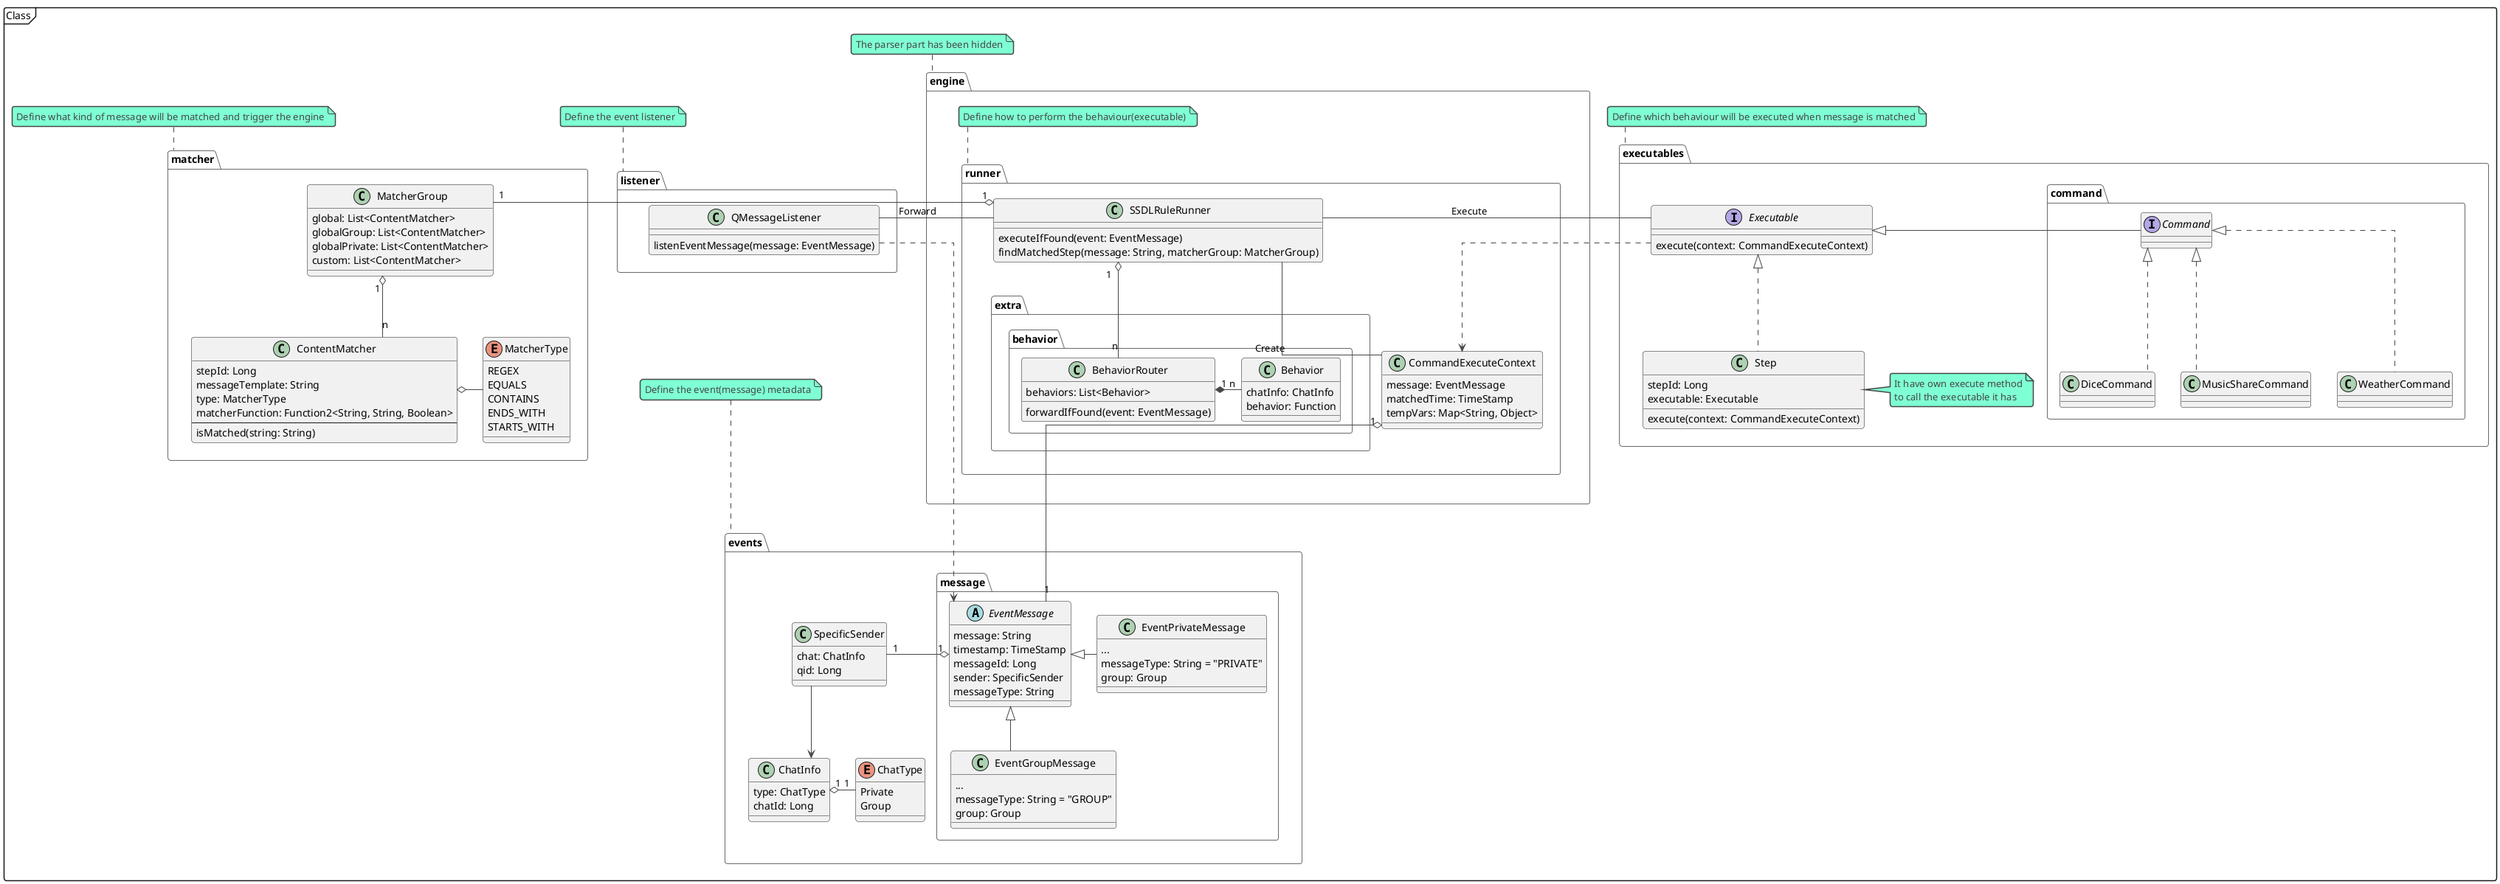 @startuml
!theme vibrant
'skinparam style strictuml
skinparam linetype ortho
mainframe Class

package matcher {
    class MatcherGroup {
        global: List<ContentMatcher>
        globalGroup: List<ContentMatcher>
        globalPrivate: List<ContentMatcher>
        custom: List<ContentMatcher>
    }

    class ContentMatcher {
        stepId: Long
        messageTemplate: String
        type: MatcherType
        matcherFunction: Function2<String, String, Boolean>
        ---
        isMatched(string: String)
    }

    MatcherGroup "1" o-- "n" ContentMatcher

    enum MatcherType {
        REGEX
        EQUALS
        CONTAINS
        ENDS_WITH
        STARTS_WITH
    }

    ContentMatcher o- MatcherType
}

note top of matcher : Define what kind of message will be matched and trigger the engine

package executables {
    interface Executable {
        execute(context: CommandExecuteContext)
    }

    class Step {
        stepId: Long
        executable: Executable
        execute(context: CommandExecuteContext)
    }
    note right of Step : It have own execute method\nto call the executable it has
    Executable <|.. Step

    package command {
        interface Command
        Executable <|- Command

        class DiceCommand
        Command <|.. DiceCommand

        class MusicShareCommand
        Command <|.. MusicShareCommand

        class WeatherCommand
        Command <|.. WeatherCommand
    }
}
note top of executables : Define which behaviour will be executed when message is matched

package engine {
'    package parser {
'        interface Parser {
'            parse(message: String)
'        }
'
'        class SSDLParser
'        Parser <|.. SSDLParser
'
'        class STDLParser
'        Parser <|.. STDLParser
'
'        SSDLParser "1" -- "1" MatcherGroup : Generated
'        SSDLParser "1" -- "n" Step : Generated
'        SSDLParser "1" -- "n" Command : Generated
'    }
'    note top of parser : Define how to parse the behaviour script

    package runner {
        class CommandExecuteContext {
            message: EventMessage
            matchedTime: TimeStamp
            tempVars: Map<String, Object>
        }
        Executable ..> CommandExecuteContext

        class SSDLRuleRunner {
            executeIfFound(event: EventMessage)
            findMatchedStep(message: String, matcherGroup: MatcherGroup)
        }
        SSDLRuleRunner "1" o- "1" MatcherGroup
        SSDLRuleRunner -- Executable : Execute

        package extra.behavior {
            class Behavior {
                chatInfo: ChatInfo
                behavior: Function
            }
            class BehaviorRouter {
                behaviors: List<Behavior>
                forwardIfFound(event: EventMessage)
            }
            BehaviorRouter "1" *- "n" Behavior
        }

        SSDLRuleRunner "1" o-- "n" BehaviorRouter
        SSDLRuleRunner -- CommandExecuteContext : Create
    }
    note top of runner : Define how to perform the behaviour(executable)
}
note top of engine : The parser part has been hidden

package events {
    package message {
        abstract class EventMessage {
            message: String
            timestamp: TimeStamp
            messageId: Long
            sender: SpecificSender
            messageType: String
        }
        CommandExecuteContext "1" o-- "1" EventMessage

        class EventGroupMessage {
            ...
            messageType: String = "GROUP"
            group: Group
        }
        EventMessage <|-- EventGroupMessage

        class EventPrivateMessage {
            ...
            messageType: String = "PRIVATE"
            group: Group
        }
        EventMessage <|- EventPrivateMessage
    }

    class SpecificSender {
        chat: ChatInfo
        qid: Long
    }
    EventMessage "1" o- "1" SpecificSender

    class ChatInfo {
        type: ChatType
        chatId: Long
    }
    SpecificSender --> ChatInfo
    ChatInfo "1" o- "1" ChatType

    enum ChatType {
        Private
        Group
    }
}

note top of events : Define the event(message) metadata

package listener {
    class QMessageListener {
        listenEventMessage(message: EventMessage)
    }
    QMessageListener ..> EventMessage
    QMessageListener - SSDLRuleRunner : Forward
}

note top of listener : Define the event listener

@enduml
